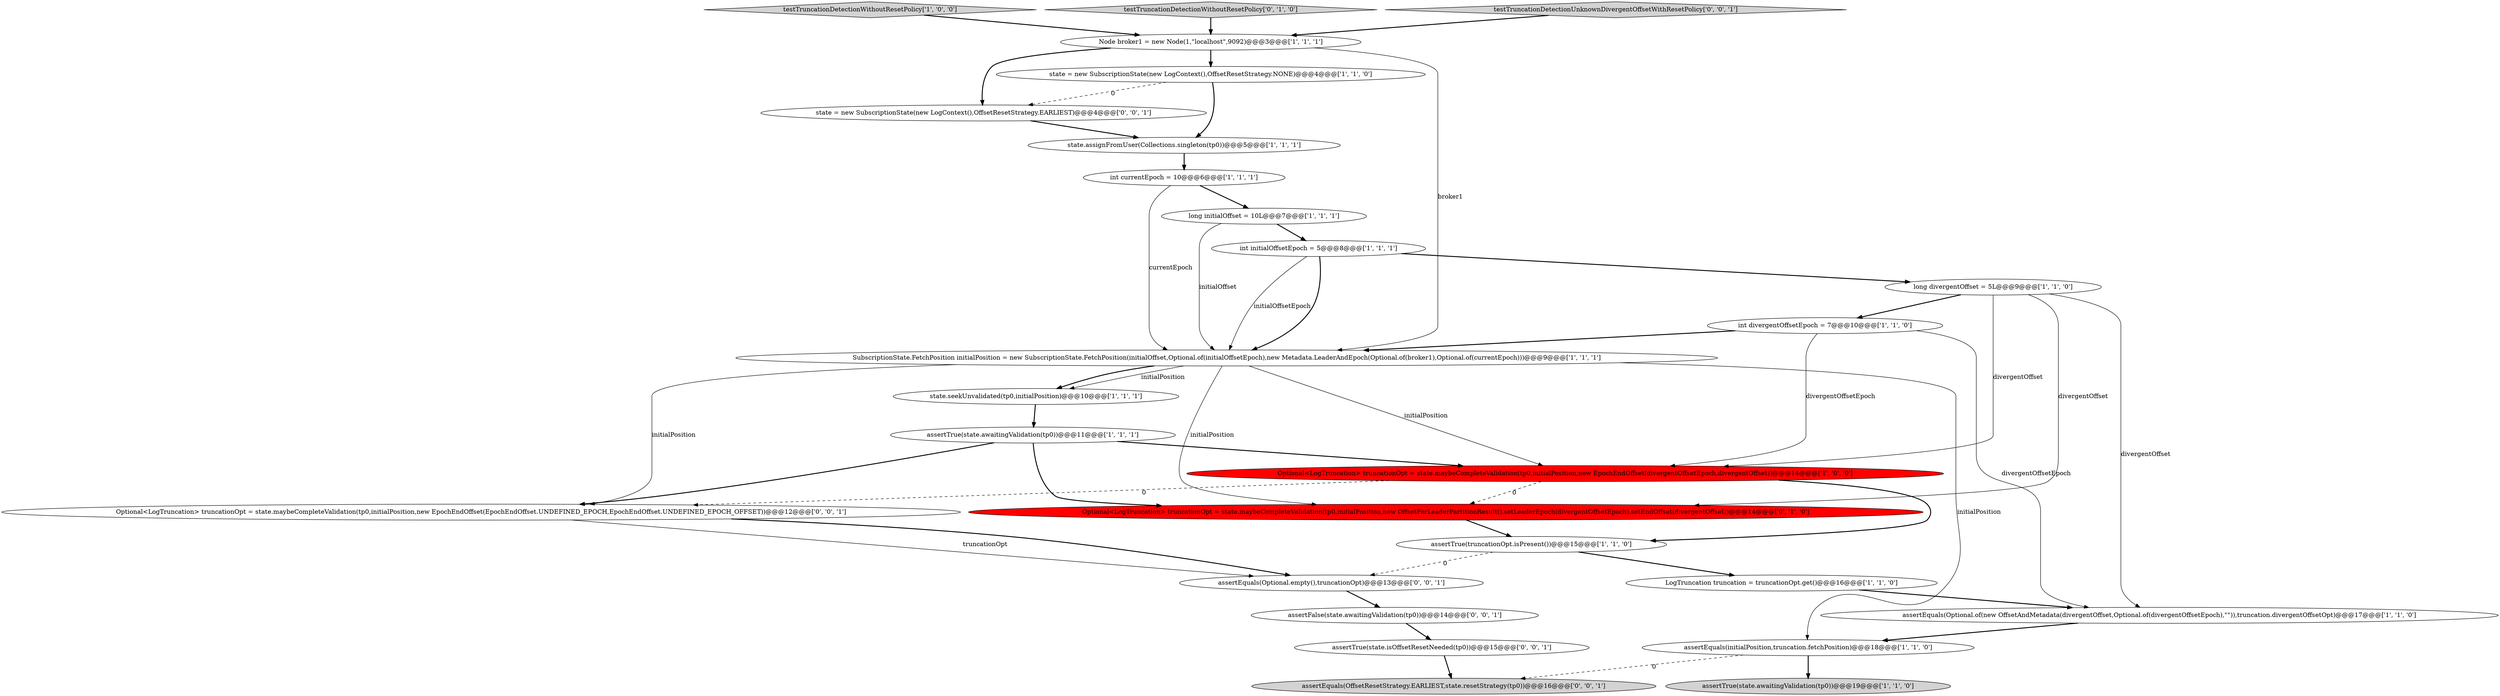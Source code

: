 digraph {
25 [style = filled, label = "assertEquals(OffsetResetStrategy.EARLIEST,state.resetStrategy(tp0))@@@16@@@['0', '0', '1']", fillcolor = lightgray, shape = ellipse image = "AAA0AAABBB3BBB"];
0 [style = filled, label = "assertTrue(state.awaitingValidation(tp0))@@@11@@@['1', '1', '1']", fillcolor = white, shape = ellipse image = "AAA0AAABBB1BBB"];
15 [style = filled, label = "int divergentOffsetEpoch = 7@@@10@@@['1', '1', '0']", fillcolor = white, shape = ellipse image = "AAA0AAABBB1BBB"];
12 [style = filled, label = "assertEquals(Optional.of(new OffsetAndMetadata(divergentOffset,Optional.of(divergentOffsetEpoch),\"\")),truncation.divergentOffsetOpt)@@@17@@@['1', '1', '0']", fillcolor = white, shape = ellipse image = "AAA0AAABBB1BBB"];
17 [style = filled, label = "testTruncationDetectionWithoutResetPolicy['1', '0', '0']", fillcolor = lightgray, shape = diamond image = "AAA0AAABBB1BBB"];
4 [style = filled, label = "assertEquals(initialPosition,truncation.fetchPosition)@@@18@@@['1', '1', '0']", fillcolor = white, shape = ellipse image = "AAA0AAABBB1BBB"];
20 [style = filled, label = "state = new SubscriptionState(new LogContext(),OffsetResetStrategy.EARLIEST)@@@4@@@['0', '0', '1']", fillcolor = white, shape = ellipse image = "AAA0AAABBB3BBB"];
18 [style = filled, label = "testTruncationDetectionWithoutResetPolicy['0', '1', '0']", fillcolor = lightgray, shape = diamond image = "AAA0AAABBB2BBB"];
23 [style = filled, label = "Optional<LogTruncation> truncationOpt = state.maybeCompleteValidation(tp0,initialPosition,new EpochEndOffset(EpochEndOffset.UNDEFINED_EPOCH,EpochEndOffset.UNDEFINED_EPOCH_OFFSET))@@@12@@@['0', '0', '1']", fillcolor = white, shape = ellipse image = "AAA0AAABBB3BBB"];
16 [style = filled, label = "Node broker1 = new Node(1,\"localhost\",9092)@@@3@@@['1', '1', '1']", fillcolor = white, shape = ellipse image = "AAA0AAABBB1BBB"];
14 [style = filled, label = "LogTruncation truncation = truncationOpt.get()@@@16@@@['1', '1', '0']", fillcolor = white, shape = ellipse image = "AAA0AAABBB1BBB"];
24 [style = filled, label = "assertTrue(state.isOffsetResetNeeded(tp0))@@@15@@@['0', '0', '1']", fillcolor = white, shape = ellipse image = "AAA0AAABBB3BBB"];
2 [style = filled, label = "int initialOffsetEpoch = 5@@@8@@@['1', '1', '1']", fillcolor = white, shape = ellipse image = "AAA0AAABBB1BBB"];
6 [style = filled, label = "long divergentOffset = 5L@@@9@@@['1', '1', '0']", fillcolor = white, shape = ellipse image = "AAA0AAABBB1BBB"];
11 [style = filled, label = "SubscriptionState.FetchPosition initialPosition = new SubscriptionState.FetchPosition(initialOffset,Optional.of(initialOffsetEpoch),new Metadata.LeaderAndEpoch(Optional.of(broker1),Optional.of(currentEpoch)))@@@9@@@['1', '1', '1']", fillcolor = white, shape = ellipse image = "AAA0AAABBB1BBB"];
7 [style = filled, label = "Optional<LogTruncation> truncationOpt = state.maybeCompleteValidation(tp0,initialPosition,new EpochEndOffset(divergentOffsetEpoch,divergentOffset))@@@14@@@['1', '0', '0']", fillcolor = red, shape = ellipse image = "AAA1AAABBB1BBB"];
8 [style = filled, label = "long initialOffset = 10L@@@7@@@['1', '1', '1']", fillcolor = white, shape = ellipse image = "AAA0AAABBB1BBB"];
13 [style = filled, label = "int currentEpoch = 10@@@6@@@['1', '1', '1']", fillcolor = white, shape = ellipse image = "AAA0AAABBB1BBB"];
9 [style = filled, label = "assertTrue(truncationOpt.isPresent())@@@15@@@['1', '1', '0']", fillcolor = white, shape = ellipse image = "AAA0AAABBB1BBB"];
21 [style = filled, label = "assertEquals(Optional.empty(),truncationOpt)@@@13@@@['0', '0', '1']", fillcolor = white, shape = ellipse image = "AAA0AAABBB3BBB"];
1 [style = filled, label = "state.assignFromUser(Collections.singleton(tp0))@@@5@@@['1', '1', '1']", fillcolor = white, shape = ellipse image = "AAA0AAABBB1BBB"];
3 [style = filled, label = "state = new SubscriptionState(new LogContext(),OffsetResetStrategy.NONE)@@@4@@@['1', '1', '0']", fillcolor = white, shape = ellipse image = "AAA0AAABBB1BBB"];
5 [style = filled, label = "assertTrue(state.awaitingValidation(tp0))@@@19@@@['1', '1', '0']", fillcolor = lightgray, shape = ellipse image = "AAA0AAABBB1BBB"];
22 [style = filled, label = "assertFalse(state.awaitingValidation(tp0))@@@14@@@['0', '0', '1']", fillcolor = white, shape = ellipse image = "AAA0AAABBB3BBB"];
26 [style = filled, label = "testTruncationDetectionUnknownDivergentOffsetWithResetPolicy['0', '0', '1']", fillcolor = lightgray, shape = diamond image = "AAA0AAABBB3BBB"];
10 [style = filled, label = "state.seekUnvalidated(tp0,initialPosition)@@@10@@@['1', '1', '1']", fillcolor = white, shape = ellipse image = "AAA0AAABBB1BBB"];
19 [style = filled, label = "Optional<LogTruncation> truncationOpt = state.maybeCompleteValidation(tp0,initialPosition,new OffsetForLeaderPartitionResult().setLeaderEpoch(divergentOffsetEpoch).setEndOffset(divergentOffset))@@@14@@@['0', '1', '0']", fillcolor = red, shape = ellipse image = "AAA1AAABBB2BBB"];
16->3 [style = bold, label=""];
16->11 [style = solid, label="broker1"];
7->23 [style = dashed, label="0"];
2->11 [style = solid, label="initialOffsetEpoch"];
3->1 [style = bold, label=""];
11->10 [style = solid, label="initialPosition"];
15->7 [style = solid, label="divergentOffsetEpoch"];
0->19 [style = bold, label=""];
2->6 [style = bold, label=""];
15->12 [style = solid, label="divergentOffsetEpoch"];
23->21 [style = solid, label="truncationOpt"];
11->23 [style = solid, label="initialPosition"];
6->19 [style = solid, label="divergentOffset"];
20->1 [style = bold, label=""];
11->4 [style = solid, label="initialPosition"];
11->19 [style = solid, label="initialPosition"];
1->13 [style = bold, label=""];
13->11 [style = solid, label="currentEpoch"];
6->15 [style = bold, label=""];
0->7 [style = bold, label=""];
7->9 [style = bold, label=""];
4->25 [style = dashed, label="0"];
26->16 [style = bold, label=""];
0->23 [style = bold, label=""];
15->11 [style = bold, label=""];
8->11 [style = solid, label="initialOffset"];
8->2 [style = bold, label=""];
12->4 [style = bold, label=""];
19->9 [style = bold, label=""];
23->21 [style = bold, label=""];
11->10 [style = bold, label=""];
21->22 [style = bold, label=""];
24->25 [style = bold, label=""];
7->19 [style = dashed, label="0"];
9->21 [style = dashed, label="0"];
14->12 [style = bold, label=""];
10->0 [style = bold, label=""];
3->20 [style = dashed, label="0"];
6->12 [style = solid, label="divergentOffset"];
9->14 [style = bold, label=""];
11->7 [style = solid, label="initialPosition"];
22->24 [style = bold, label=""];
13->8 [style = bold, label=""];
16->20 [style = bold, label=""];
4->5 [style = bold, label=""];
2->11 [style = bold, label=""];
17->16 [style = bold, label=""];
6->7 [style = solid, label="divergentOffset"];
18->16 [style = bold, label=""];
}

